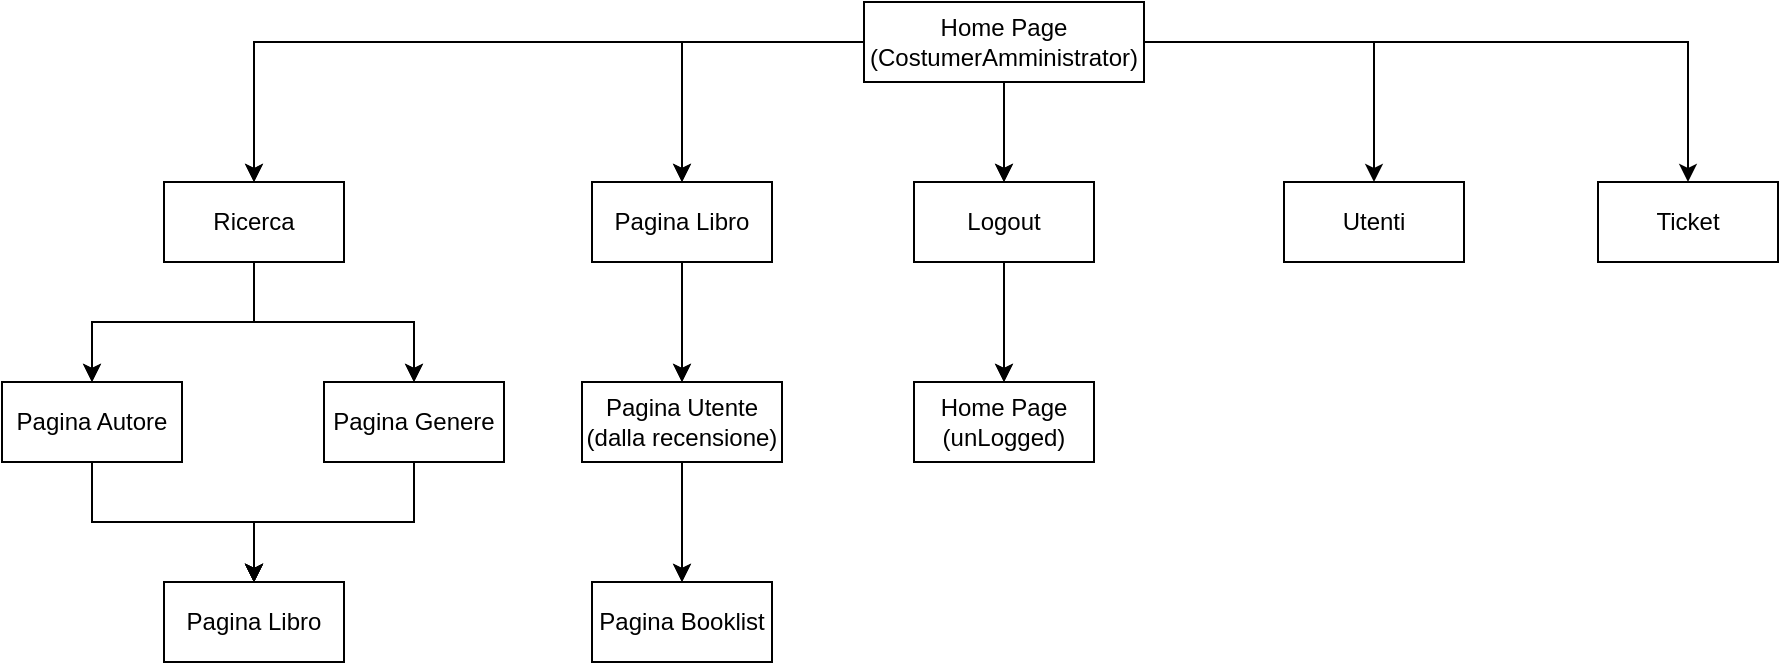 <mxfile version="14.1.7" type="device"><diagram id="i4nJLpOCf5L8Pd5TIY_d" name="Page-1"><mxGraphModel dx="634" dy="1501" grid="1" gridSize="10" guides="1" tooltips="1" connect="1" arrows="1" fold="1" page="1" pageScale="1" pageWidth="827" pageHeight="1169" math="0" shadow="0"><root><mxCell id="0"/><mxCell id="1" parent="0"/><mxCell id="Cm4hoStQOJeZUFwBl4gV-1" style="edgeStyle=orthogonalEdgeStyle;rounded=0;orthogonalLoop=1;jettySize=auto;html=1;entryX=0.5;entryY=0;entryDx=0;entryDy=0;" parent="1" source="Cm4hoStQOJeZUFwBl4gV-9" target="Cm4hoStQOJeZUFwBl4gV-12" edge="1"><mxGeometry relative="1" as="geometry"/></mxCell><mxCell id="Cm4hoStQOJeZUFwBl4gV-3" style="edgeStyle=orthogonalEdgeStyle;rounded=0;orthogonalLoop=1;jettySize=auto;html=1;" parent="1" source="Cm4hoStQOJeZUFwBl4gV-9" target="Cm4hoStQOJeZUFwBl4gV-14" edge="1"><mxGeometry relative="1" as="geometry"/></mxCell><mxCell id="Cm4hoStQOJeZUFwBl4gV-4" style="edgeStyle=orthogonalEdgeStyle;rounded=0;orthogonalLoop=1;jettySize=auto;html=1;" parent="1" source="Cm4hoStQOJeZUFwBl4gV-9" target="Cm4hoStQOJeZUFwBl4gV-18" edge="1"><mxGeometry relative="1" as="geometry"/></mxCell><mxCell id="Cm4hoStQOJeZUFwBl4gV-9" value="Home Page&lt;br&gt;(CostumerAmministrator)" style="rounded=0;whiteSpace=wrap;html=1;" parent="1" vertex="1"><mxGeometry x="460" y="-1150" width="140" height="40" as="geometry"/></mxCell><mxCell id="Cm4hoStQOJeZUFwBl4gV-10" style="edgeStyle=orthogonalEdgeStyle;rounded=0;orthogonalLoop=1;jettySize=auto;html=1;entryX=0.5;entryY=0;entryDx=0;entryDy=0;" parent="1" source="Cm4hoStQOJeZUFwBl4gV-12" target="Cm4hoStQOJeZUFwBl4gV-21" edge="1"><mxGeometry relative="1" as="geometry"/></mxCell><mxCell id="Cm4hoStQOJeZUFwBl4gV-11" style="edgeStyle=orthogonalEdgeStyle;rounded=0;orthogonalLoop=1;jettySize=auto;html=1;" parent="1" source="Cm4hoStQOJeZUFwBl4gV-12" target="Cm4hoStQOJeZUFwBl4gV-27" edge="1"><mxGeometry relative="1" as="geometry"/></mxCell><mxCell id="Cm4hoStQOJeZUFwBl4gV-12" value="Ricerca" style="rounded=0;whiteSpace=wrap;html=1;" parent="1" vertex="1"><mxGeometry x="110" y="-1060" width="90" height="40" as="geometry"/></mxCell><mxCell id="Cm4hoStQOJeZUFwBl4gV-13" style="edgeStyle=orthogonalEdgeStyle;rounded=0;orthogonalLoop=1;jettySize=auto;html=1;" parent="1" source="Cm4hoStQOJeZUFwBl4gV-14" target="Cm4hoStQOJeZUFwBl4gV-16" edge="1"><mxGeometry relative="1" as="geometry"/></mxCell><mxCell id="Cm4hoStQOJeZUFwBl4gV-14" value="Pagina Libro" style="rounded=0;whiteSpace=wrap;html=1;" parent="1" vertex="1"><mxGeometry x="324" y="-1060" width="90" height="40" as="geometry"/></mxCell><mxCell id="Cm4hoStQOJeZUFwBl4gV-15" style="edgeStyle=orthogonalEdgeStyle;rounded=0;orthogonalLoop=1;jettySize=auto;html=1;entryX=0.5;entryY=0;entryDx=0;entryDy=0;" parent="1" source="Cm4hoStQOJeZUFwBl4gV-16" target="Cm4hoStQOJeZUFwBl4gV-24" edge="1"><mxGeometry relative="1" as="geometry"/></mxCell><mxCell id="Cm4hoStQOJeZUFwBl4gV-16" value="Pagina Utente (dalla recensione)" style="rounded=0;whiteSpace=wrap;html=1;" parent="1" vertex="1"><mxGeometry x="319" y="-960" width="100" height="40" as="geometry"/></mxCell><mxCell id="Cm4hoStQOJeZUFwBl4gV-17" style="edgeStyle=orthogonalEdgeStyle;rounded=0;orthogonalLoop=1;jettySize=auto;html=1;entryX=0.5;entryY=0;entryDx=0;entryDy=0;" parent="1" source="Cm4hoStQOJeZUFwBl4gV-18" target="Cm4hoStQOJeZUFwBl4gV-25" edge="1"><mxGeometry relative="1" as="geometry"/></mxCell><mxCell id="Cm4hoStQOJeZUFwBl4gV-18" value="Logout" style="rounded=0;whiteSpace=wrap;html=1;" parent="1" vertex="1"><mxGeometry x="485" y="-1060" width="90" height="40" as="geometry"/></mxCell><mxCell id="Cm4hoStQOJeZUFwBl4gV-19" style="edgeStyle=orthogonalEdgeStyle;rounded=0;orthogonalLoop=1;jettySize=auto;html=1;" parent="1" source="Cm4hoStQOJeZUFwBl4gV-27" target="Cm4hoStQOJeZUFwBl4gV-23" edge="1"><mxGeometry relative="1" as="geometry"/></mxCell><mxCell id="Cm4hoStQOJeZUFwBl4gV-20" style="edgeStyle=orthogonalEdgeStyle;rounded=0;orthogonalLoop=1;jettySize=auto;html=1;" parent="1" source="Cm4hoStQOJeZUFwBl4gV-21" target="Cm4hoStQOJeZUFwBl4gV-23" edge="1"><mxGeometry relative="1" as="geometry"/></mxCell><mxCell id="Cm4hoStQOJeZUFwBl4gV-21" value="Pagina Autore" style="rounded=0;whiteSpace=wrap;html=1;" parent="1" vertex="1"><mxGeometry x="29" y="-960" width="90" height="40" as="geometry"/></mxCell><mxCell id="Cm4hoStQOJeZUFwBl4gV-22" style="edgeStyle=orthogonalEdgeStyle;rounded=0;orthogonalLoop=1;jettySize=auto;html=1;entryX=0.5;entryY=0;entryDx=0;entryDy=0;" parent="1" source="Cm4hoStQOJeZUFwBl4gV-27" target="Cm4hoStQOJeZUFwBl4gV-23" edge="1"><mxGeometry relative="1" as="geometry"/></mxCell><mxCell id="Cm4hoStQOJeZUFwBl4gV-23" value="Pagina Libro" style="rounded=0;whiteSpace=wrap;html=1;" parent="1" vertex="1"><mxGeometry x="110" y="-860" width="90" height="40" as="geometry"/></mxCell><mxCell id="Cm4hoStQOJeZUFwBl4gV-24" value="Pagina Booklist" style="rounded=0;whiteSpace=wrap;html=1;" parent="1" vertex="1"><mxGeometry x="324" y="-860" width="90" height="40" as="geometry"/></mxCell><mxCell id="Cm4hoStQOJeZUFwBl4gV-25" value="Home Page (unLogged)" style="rounded=0;whiteSpace=wrap;html=1;" parent="1" vertex="1"><mxGeometry x="485" y="-960" width="90" height="40" as="geometry"/></mxCell><mxCell id="Cm4hoStQOJeZUFwBl4gV-27" value="Pagina Genere&lt;span style=&quot;color: rgba(0 , 0 , 0 , 0) ; font-family: monospace ; font-size: 0px&quot;&gt;%3CmxGraphModel%3E%3Croot%3E%3CmxCell%20id%3D%220%22%2F%3E%3CmxCell%20id%3D%221%22%20parent%3D%220%22%2F%3E%3CmxCell%20id%3D%222%22%20value%3D%22Contatta%20Admin%22%20style%3D%22rounded%3D0%3BwhiteSpace%3Dwrap%3Bhtml%3D1%3B%22%20vertex%3D%221%22%20parent%3D%221%22%3E%3CmxGeometry%20x%3D%2230%22%20y%3D%22-1060%22%20width%3D%2290%22%20height%3D%2240%22%20as%3D%22geometry%22%2F%3E%3C%2FmxCell%3E%3C%2Froot%3E%3C%2FmxGraphModel%3E&lt;/span&gt;" style="rounded=0;whiteSpace=wrap;html=1;" parent="1" vertex="1"><mxGeometry x="190" y="-960" width="90" height="40" as="geometry"/></mxCell><mxCell id="Cm4hoStQOJeZUFwBl4gV-48" value="" style="rounded=0;whiteSpace=wrap;html=1;" parent="1" vertex="1"><mxGeometry x="670" y="-1060" width="90" height="40" as="geometry"/></mxCell><mxCell id="Cm4hoStQOJeZUFwBl4gV-50" style="edgeStyle=orthogonalEdgeStyle;rounded=0;orthogonalLoop=1;jettySize=auto;html=1;entryX=0.5;entryY=0;entryDx=0;entryDy=0;" parent="1" source="Cm4hoStQOJeZUFwBl4gV-54" target="Cm4hoStQOJeZUFwBl4gV-57" edge="1"><mxGeometry relative="1" as="geometry"/></mxCell><mxCell id="Cm4hoStQOJeZUFwBl4gV-51" style="edgeStyle=orthogonalEdgeStyle;rounded=0;orthogonalLoop=1;jettySize=auto;html=1;" parent="1" source="Cm4hoStQOJeZUFwBl4gV-54" target="Cm4hoStQOJeZUFwBl4gV-59" edge="1"><mxGeometry relative="1" as="geometry"/></mxCell><mxCell id="Cm4hoStQOJeZUFwBl4gV-52" style="edgeStyle=orthogonalEdgeStyle;rounded=0;orthogonalLoop=1;jettySize=auto;html=1;" parent="1" source="Cm4hoStQOJeZUFwBl4gV-54" target="Cm4hoStQOJeZUFwBl4gV-63" edge="1"><mxGeometry relative="1" as="geometry"/></mxCell><mxCell id="Cm4hoStQOJeZUFwBl4gV-53" style="edgeStyle=orthogonalEdgeStyle;rounded=0;orthogonalLoop=1;jettySize=auto;html=1;" parent="1" source="Cm4hoStQOJeZUFwBl4gV-54" target="Cm4hoStQOJeZUFwBl4gV-72" edge="1"><mxGeometry relative="1" as="geometry"/></mxCell><mxCell id="YORArzode9P4B2Qy5_6X-2" style="edgeStyle=orthogonalEdgeStyle;rounded=0;orthogonalLoop=1;jettySize=auto;html=1;" edge="1" parent="1" source="Cm4hoStQOJeZUFwBl4gV-54" target="YORArzode9P4B2Qy5_6X-1"><mxGeometry relative="1" as="geometry"/></mxCell><mxCell id="Cm4hoStQOJeZUFwBl4gV-54" value="Home Page&lt;br&gt;(CostumerAmministrator)" style="rounded=0;whiteSpace=wrap;html=1;" parent="1" vertex="1"><mxGeometry x="460" y="-1150" width="140" height="40" as="geometry"/></mxCell><mxCell id="Cm4hoStQOJeZUFwBl4gV-55" style="edgeStyle=orthogonalEdgeStyle;rounded=0;orthogonalLoop=1;jettySize=auto;html=1;entryX=0.5;entryY=0;entryDx=0;entryDy=0;" parent="1" source="Cm4hoStQOJeZUFwBl4gV-57" target="Cm4hoStQOJeZUFwBl4gV-66" edge="1"><mxGeometry relative="1" as="geometry"/></mxCell><mxCell id="Cm4hoStQOJeZUFwBl4gV-56" style="edgeStyle=orthogonalEdgeStyle;rounded=0;orthogonalLoop=1;jettySize=auto;html=1;" parent="1" source="Cm4hoStQOJeZUFwBl4gV-57" target="Cm4hoStQOJeZUFwBl4gV-71" edge="1"><mxGeometry relative="1" as="geometry"/></mxCell><mxCell id="Cm4hoStQOJeZUFwBl4gV-57" value="Ricerca" style="rounded=0;whiteSpace=wrap;html=1;" parent="1" vertex="1"><mxGeometry x="110" y="-1060" width="90" height="40" as="geometry"/></mxCell><mxCell id="Cm4hoStQOJeZUFwBl4gV-58" style="edgeStyle=orthogonalEdgeStyle;rounded=0;orthogonalLoop=1;jettySize=auto;html=1;" parent="1" source="Cm4hoStQOJeZUFwBl4gV-59" target="Cm4hoStQOJeZUFwBl4gV-61" edge="1"><mxGeometry relative="1" as="geometry"/></mxCell><mxCell id="Cm4hoStQOJeZUFwBl4gV-59" value="Pagina Libro" style="rounded=0;whiteSpace=wrap;html=1;" parent="1" vertex="1"><mxGeometry x="324" y="-1060" width="90" height="40" as="geometry"/></mxCell><mxCell id="Cm4hoStQOJeZUFwBl4gV-60" style="edgeStyle=orthogonalEdgeStyle;rounded=0;orthogonalLoop=1;jettySize=auto;html=1;entryX=0.5;entryY=0;entryDx=0;entryDy=0;" parent="1" source="Cm4hoStQOJeZUFwBl4gV-61" target="Cm4hoStQOJeZUFwBl4gV-69" edge="1"><mxGeometry relative="1" as="geometry"/></mxCell><mxCell id="Cm4hoStQOJeZUFwBl4gV-61" value="Pagina Utente (dalla recensione)" style="rounded=0;whiteSpace=wrap;html=1;" parent="1" vertex="1"><mxGeometry x="319" y="-960" width="100" height="40" as="geometry"/></mxCell><mxCell id="Cm4hoStQOJeZUFwBl4gV-62" style="edgeStyle=orthogonalEdgeStyle;rounded=0;orthogonalLoop=1;jettySize=auto;html=1;entryX=0.5;entryY=0;entryDx=0;entryDy=0;" parent="1" source="Cm4hoStQOJeZUFwBl4gV-63" target="Cm4hoStQOJeZUFwBl4gV-70" edge="1"><mxGeometry relative="1" as="geometry"/></mxCell><mxCell id="Cm4hoStQOJeZUFwBl4gV-63" value="Logout" style="rounded=0;whiteSpace=wrap;html=1;" parent="1" vertex="1"><mxGeometry x="485" y="-1060" width="90" height="40" as="geometry"/></mxCell><mxCell id="Cm4hoStQOJeZUFwBl4gV-64" style="edgeStyle=orthogonalEdgeStyle;rounded=0;orthogonalLoop=1;jettySize=auto;html=1;" parent="1" source="Cm4hoStQOJeZUFwBl4gV-71" target="Cm4hoStQOJeZUFwBl4gV-68" edge="1"><mxGeometry relative="1" as="geometry"/></mxCell><mxCell id="Cm4hoStQOJeZUFwBl4gV-65" style="edgeStyle=orthogonalEdgeStyle;rounded=0;orthogonalLoop=1;jettySize=auto;html=1;" parent="1" source="Cm4hoStQOJeZUFwBl4gV-66" target="Cm4hoStQOJeZUFwBl4gV-68" edge="1"><mxGeometry relative="1" as="geometry"/></mxCell><mxCell id="Cm4hoStQOJeZUFwBl4gV-66" value="Pagina Autore" style="rounded=0;whiteSpace=wrap;html=1;" parent="1" vertex="1"><mxGeometry x="29" y="-960" width="90" height="40" as="geometry"/></mxCell><mxCell id="Cm4hoStQOJeZUFwBl4gV-67" style="edgeStyle=orthogonalEdgeStyle;rounded=0;orthogonalLoop=1;jettySize=auto;html=1;entryX=0.5;entryY=0;entryDx=0;entryDy=0;" parent="1" source="Cm4hoStQOJeZUFwBl4gV-71" target="Cm4hoStQOJeZUFwBl4gV-68" edge="1"><mxGeometry relative="1" as="geometry"/></mxCell><mxCell id="Cm4hoStQOJeZUFwBl4gV-68" value="Pagina Libro" style="rounded=0;whiteSpace=wrap;html=1;" parent="1" vertex="1"><mxGeometry x="110" y="-860" width="90" height="40" as="geometry"/></mxCell><mxCell id="Cm4hoStQOJeZUFwBl4gV-69" value="Pagina Booklist" style="rounded=0;whiteSpace=wrap;html=1;" parent="1" vertex="1"><mxGeometry x="324" y="-860" width="90" height="40" as="geometry"/></mxCell><mxCell id="Cm4hoStQOJeZUFwBl4gV-70" value="Home Page (unLogged)" style="rounded=0;whiteSpace=wrap;html=1;" parent="1" vertex="1"><mxGeometry x="485" y="-960" width="90" height="40" as="geometry"/></mxCell><mxCell id="Cm4hoStQOJeZUFwBl4gV-71" value="Pagina Genere&lt;span style=&quot;color: rgba(0 , 0 , 0 , 0) ; font-family: monospace ; font-size: 0px&quot;&gt;%3CmxGraphModel%3E%3Croot%3E%3CmxCell%20id%3D%220%22%2F%3E%3CmxCell%20id%3D%221%22%20parent%3D%220%22%2F%3E%3CmxCell%20id%3D%222%22%20value%3D%22Contatta%20Admin%22%20style%3D%22rounded%3D0%3BwhiteSpace%3Dwrap%3Bhtml%3D1%3B%22%20vertex%3D%221%22%20parent%3D%221%22%3E%3CmxGeometry%20x%3D%2230%22%20y%3D%22-1060%22%20width%3D%2290%22%20height%3D%2240%22%20as%3D%22geometry%22%2F%3E%3C%2FmxCell%3E%3C%2Froot%3E%3C%2FmxGraphModel%3E&lt;/span&gt;" style="rounded=0;whiteSpace=wrap;html=1;" parent="1" vertex="1"><mxGeometry x="190" y="-960" width="90" height="40" as="geometry"/></mxCell><mxCell id="Cm4hoStQOJeZUFwBl4gV-72" value="Utenti" style="rounded=0;whiteSpace=wrap;html=1;" parent="1" vertex="1"><mxGeometry x="670" y="-1060" width="90" height="40" as="geometry"/></mxCell><mxCell id="YORArzode9P4B2Qy5_6X-1" value="Ticket" style="rounded=0;whiteSpace=wrap;html=1;" vertex="1" parent="1"><mxGeometry x="827" y="-1060" width="90" height="40" as="geometry"/></mxCell></root></mxGraphModel></diagram></mxfile>